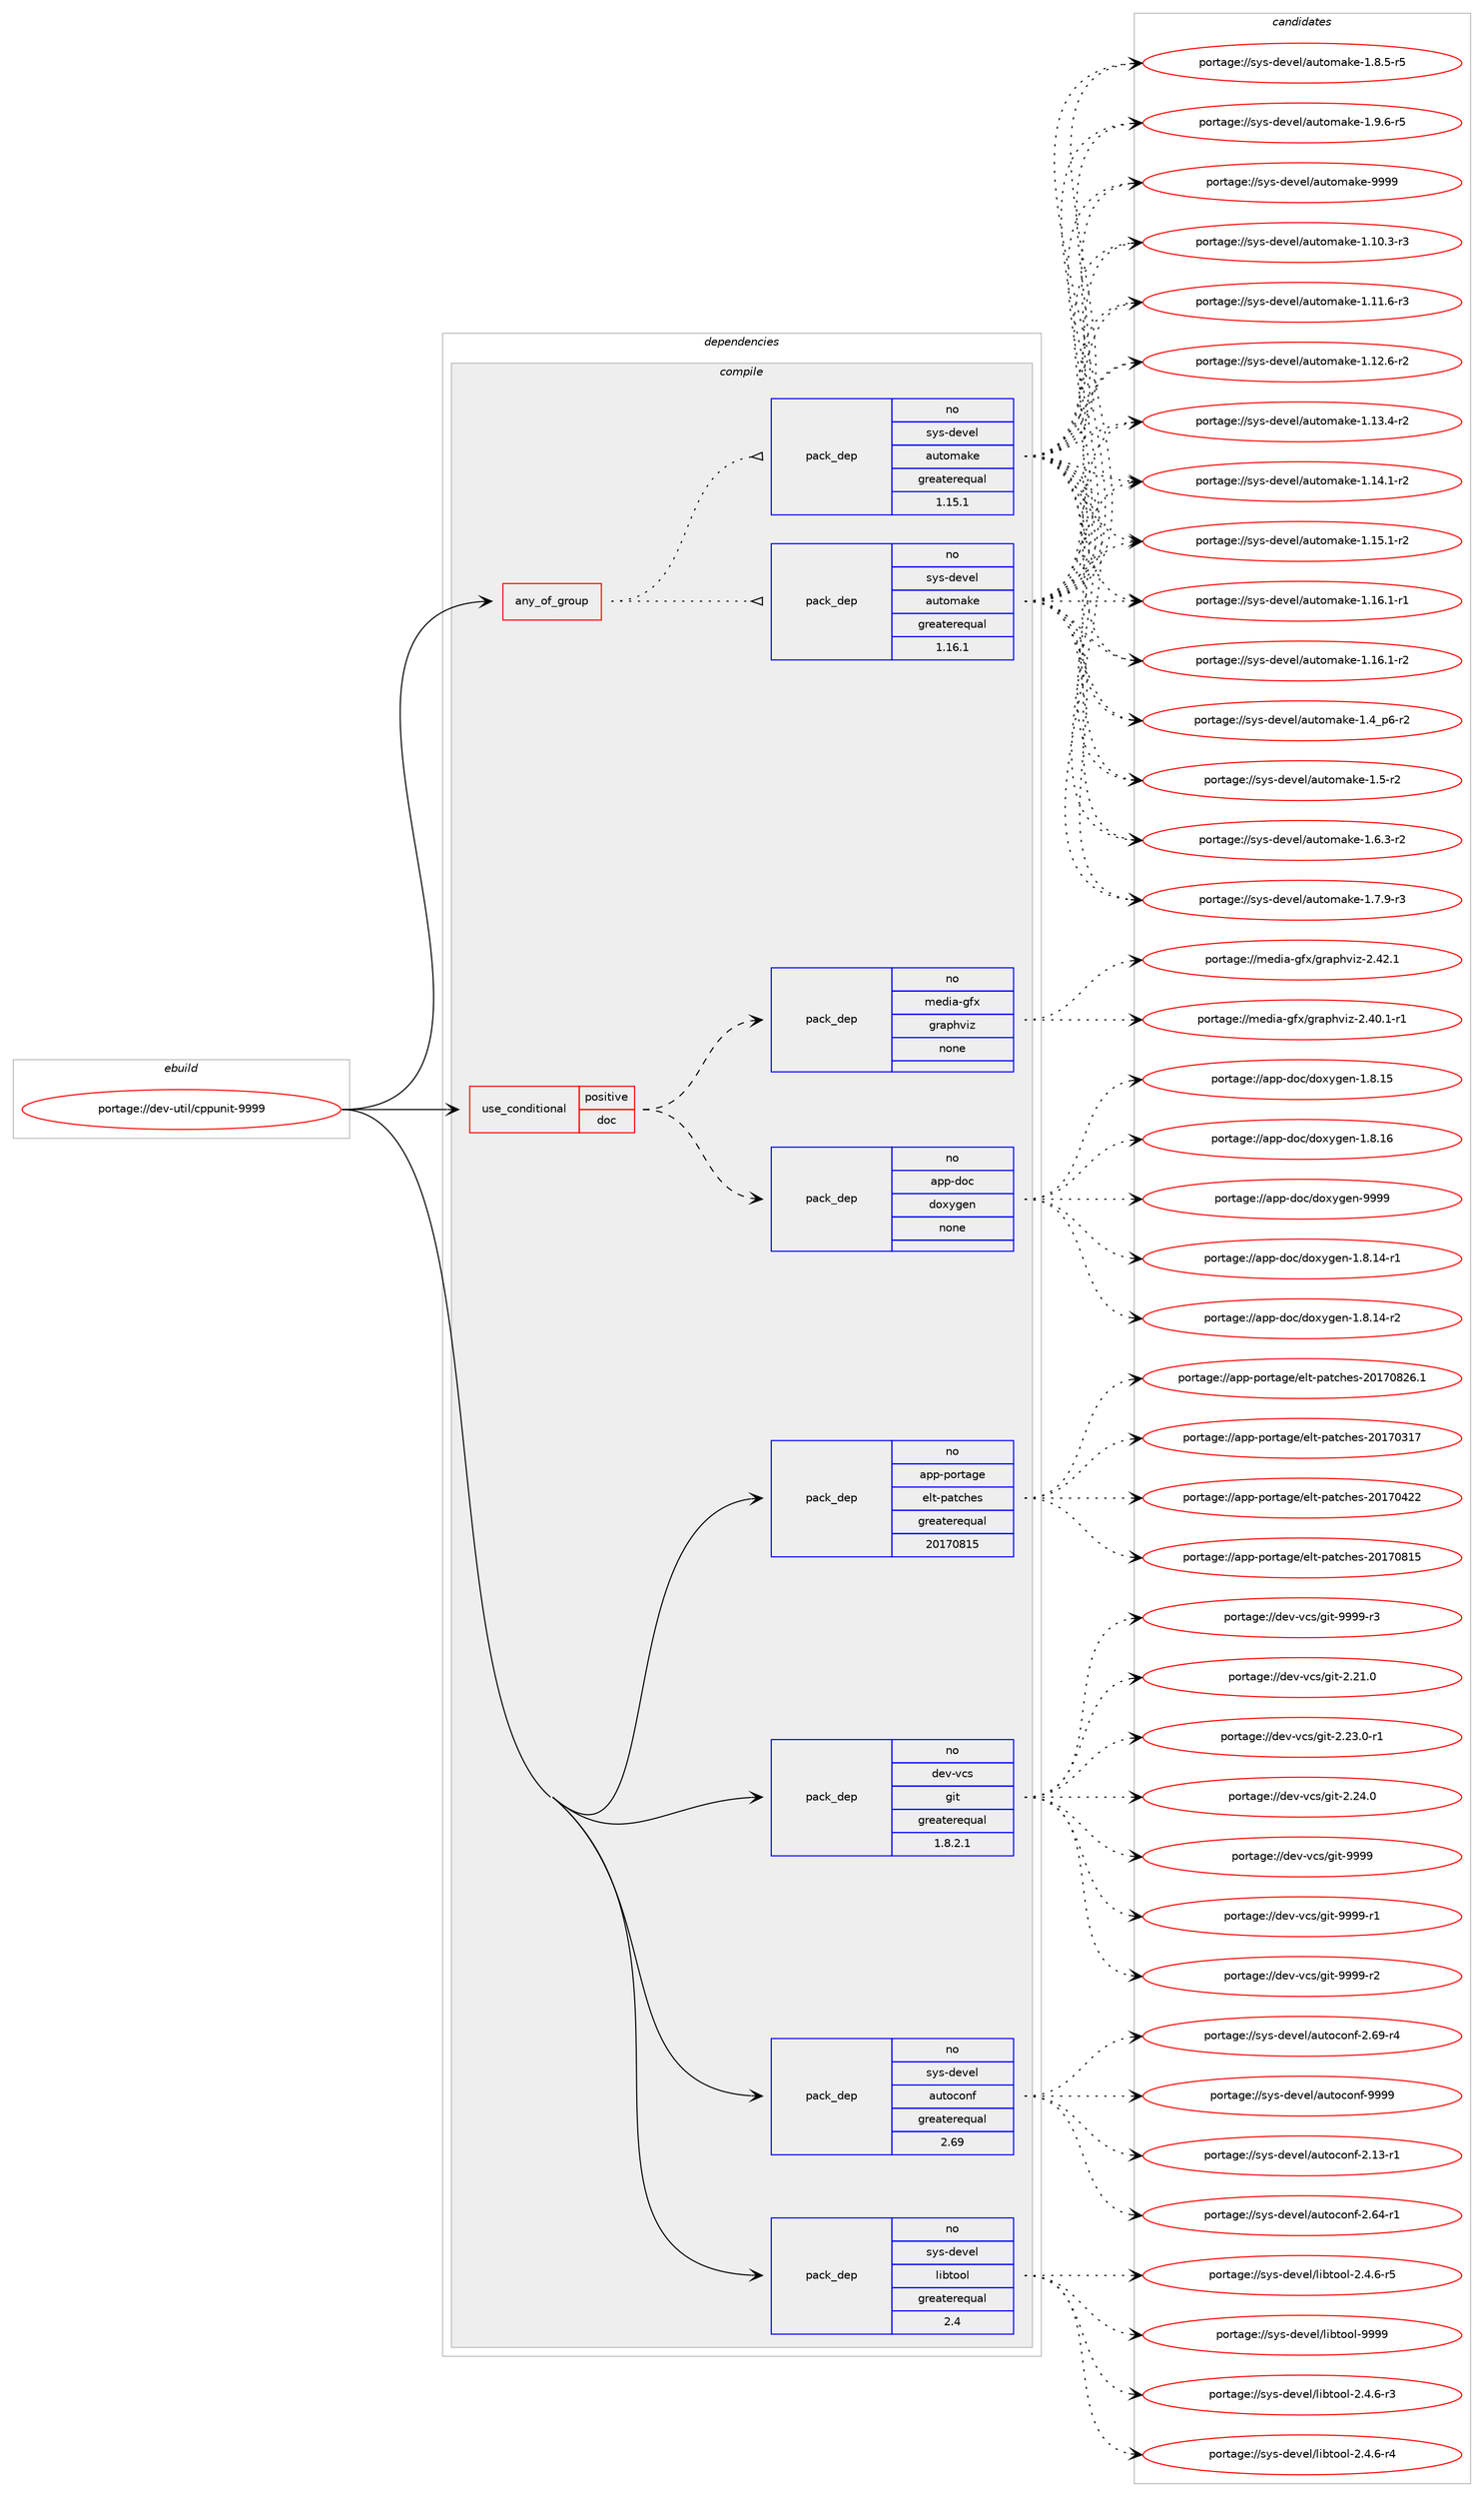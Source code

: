 digraph prolog {

# *************
# Graph options
# *************

newrank=true;
concentrate=true;
compound=true;
graph [rankdir=LR,fontname=Helvetica,fontsize=10,ranksep=1.5];#, ranksep=2.5, nodesep=0.2];
edge  [arrowhead=vee];
node  [fontname=Helvetica,fontsize=10];

# **********
# The ebuild
# **********

subgraph cluster_leftcol {
color=gray;
rank=same;
label=<<i>ebuild</i>>;
id [label="portage://dev-util/cppunit-9999", color=red, width=4, href="../dev-util/cppunit-9999.svg"];
}

# ****************
# The dependencies
# ****************

subgraph cluster_midcol {
color=gray;
label=<<i>dependencies</i>>;
subgraph cluster_compile {
fillcolor="#eeeeee";
style=filled;
label=<<i>compile</i>>;
subgraph any3564 {
dependency260630 [label=<<TABLE BORDER="0" CELLBORDER="1" CELLSPACING="0" CELLPADDING="4"><TR><TD CELLPADDING="10">any_of_group</TD></TR></TABLE>>, shape=none, color=red];subgraph pack186293 {
dependency260631 [label=<<TABLE BORDER="0" CELLBORDER="1" CELLSPACING="0" CELLPADDING="4" WIDTH="220"><TR><TD ROWSPAN="6" CELLPADDING="30">pack_dep</TD></TR><TR><TD WIDTH="110">no</TD></TR><TR><TD>sys-devel</TD></TR><TR><TD>automake</TD></TR><TR><TD>greaterequal</TD></TR><TR><TD>1.16.1</TD></TR></TABLE>>, shape=none, color=blue];
}
dependency260630:e -> dependency260631:w [weight=20,style="dotted",arrowhead="oinv"];
subgraph pack186294 {
dependency260632 [label=<<TABLE BORDER="0" CELLBORDER="1" CELLSPACING="0" CELLPADDING="4" WIDTH="220"><TR><TD ROWSPAN="6" CELLPADDING="30">pack_dep</TD></TR><TR><TD WIDTH="110">no</TD></TR><TR><TD>sys-devel</TD></TR><TR><TD>automake</TD></TR><TR><TD>greaterequal</TD></TR><TR><TD>1.15.1</TD></TR></TABLE>>, shape=none, color=blue];
}
dependency260630:e -> dependency260632:w [weight=20,style="dotted",arrowhead="oinv"];
}
id:e -> dependency260630:w [weight=20,style="solid",arrowhead="vee"];
subgraph cond70700 {
dependency260633 [label=<<TABLE BORDER="0" CELLBORDER="1" CELLSPACING="0" CELLPADDING="4"><TR><TD ROWSPAN="3" CELLPADDING="10">use_conditional</TD></TR><TR><TD>positive</TD></TR><TR><TD>doc</TD></TR></TABLE>>, shape=none, color=red];
subgraph pack186295 {
dependency260634 [label=<<TABLE BORDER="0" CELLBORDER="1" CELLSPACING="0" CELLPADDING="4" WIDTH="220"><TR><TD ROWSPAN="6" CELLPADDING="30">pack_dep</TD></TR><TR><TD WIDTH="110">no</TD></TR><TR><TD>app-doc</TD></TR><TR><TD>doxygen</TD></TR><TR><TD>none</TD></TR><TR><TD></TD></TR></TABLE>>, shape=none, color=blue];
}
dependency260633:e -> dependency260634:w [weight=20,style="dashed",arrowhead="vee"];
subgraph pack186296 {
dependency260635 [label=<<TABLE BORDER="0" CELLBORDER="1" CELLSPACING="0" CELLPADDING="4" WIDTH="220"><TR><TD ROWSPAN="6" CELLPADDING="30">pack_dep</TD></TR><TR><TD WIDTH="110">no</TD></TR><TR><TD>media-gfx</TD></TR><TR><TD>graphviz</TD></TR><TR><TD>none</TD></TR><TR><TD></TD></TR></TABLE>>, shape=none, color=blue];
}
dependency260633:e -> dependency260635:w [weight=20,style="dashed",arrowhead="vee"];
}
id:e -> dependency260633:w [weight=20,style="solid",arrowhead="vee"];
subgraph pack186297 {
dependency260636 [label=<<TABLE BORDER="0" CELLBORDER="1" CELLSPACING="0" CELLPADDING="4" WIDTH="220"><TR><TD ROWSPAN="6" CELLPADDING="30">pack_dep</TD></TR><TR><TD WIDTH="110">no</TD></TR><TR><TD>app-portage</TD></TR><TR><TD>elt-patches</TD></TR><TR><TD>greaterequal</TD></TR><TR><TD>20170815</TD></TR></TABLE>>, shape=none, color=blue];
}
id:e -> dependency260636:w [weight=20,style="solid",arrowhead="vee"];
subgraph pack186298 {
dependency260637 [label=<<TABLE BORDER="0" CELLBORDER="1" CELLSPACING="0" CELLPADDING="4" WIDTH="220"><TR><TD ROWSPAN="6" CELLPADDING="30">pack_dep</TD></TR><TR><TD WIDTH="110">no</TD></TR><TR><TD>dev-vcs</TD></TR><TR><TD>git</TD></TR><TR><TD>greaterequal</TD></TR><TR><TD>1.8.2.1</TD></TR></TABLE>>, shape=none, color=blue];
}
id:e -> dependency260637:w [weight=20,style="solid",arrowhead="vee"];
subgraph pack186299 {
dependency260638 [label=<<TABLE BORDER="0" CELLBORDER="1" CELLSPACING="0" CELLPADDING="4" WIDTH="220"><TR><TD ROWSPAN="6" CELLPADDING="30">pack_dep</TD></TR><TR><TD WIDTH="110">no</TD></TR><TR><TD>sys-devel</TD></TR><TR><TD>autoconf</TD></TR><TR><TD>greaterequal</TD></TR><TR><TD>2.69</TD></TR></TABLE>>, shape=none, color=blue];
}
id:e -> dependency260638:w [weight=20,style="solid",arrowhead="vee"];
subgraph pack186300 {
dependency260639 [label=<<TABLE BORDER="0" CELLBORDER="1" CELLSPACING="0" CELLPADDING="4" WIDTH="220"><TR><TD ROWSPAN="6" CELLPADDING="30">pack_dep</TD></TR><TR><TD WIDTH="110">no</TD></TR><TR><TD>sys-devel</TD></TR><TR><TD>libtool</TD></TR><TR><TD>greaterequal</TD></TR><TR><TD>2.4</TD></TR></TABLE>>, shape=none, color=blue];
}
id:e -> dependency260639:w [weight=20,style="solid",arrowhead="vee"];
}
subgraph cluster_compileandrun {
fillcolor="#eeeeee";
style=filled;
label=<<i>compile and run</i>>;
}
subgraph cluster_run {
fillcolor="#eeeeee";
style=filled;
label=<<i>run</i>>;
}
}

# **************
# The candidates
# **************

subgraph cluster_choices {
rank=same;
color=gray;
label=<<i>candidates</i>>;

subgraph choice186293 {
color=black;
nodesep=1;
choiceportage11512111545100101118101108479711711611110997107101454946494846514511451 [label="portage://sys-devel/automake-1.10.3-r3", color=red, width=4,href="../sys-devel/automake-1.10.3-r3.svg"];
choiceportage11512111545100101118101108479711711611110997107101454946494946544511451 [label="portage://sys-devel/automake-1.11.6-r3", color=red, width=4,href="../sys-devel/automake-1.11.6-r3.svg"];
choiceportage11512111545100101118101108479711711611110997107101454946495046544511450 [label="portage://sys-devel/automake-1.12.6-r2", color=red, width=4,href="../sys-devel/automake-1.12.6-r2.svg"];
choiceportage11512111545100101118101108479711711611110997107101454946495146524511450 [label="portage://sys-devel/automake-1.13.4-r2", color=red, width=4,href="../sys-devel/automake-1.13.4-r2.svg"];
choiceportage11512111545100101118101108479711711611110997107101454946495246494511450 [label="portage://sys-devel/automake-1.14.1-r2", color=red, width=4,href="../sys-devel/automake-1.14.1-r2.svg"];
choiceportage11512111545100101118101108479711711611110997107101454946495346494511450 [label="portage://sys-devel/automake-1.15.1-r2", color=red, width=4,href="../sys-devel/automake-1.15.1-r2.svg"];
choiceportage11512111545100101118101108479711711611110997107101454946495446494511449 [label="portage://sys-devel/automake-1.16.1-r1", color=red, width=4,href="../sys-devel/automake-1.16.1-r1.svg"];
choiceportage11512111545100101118101108479711711611110997107101454946495446494511450 [label="portage://sys-devel/automake-1.16.1-r2", color=red, width=4,href="../sys-devel/automake-1.16.1-r2.svg"];
choiceportage115121115451001011181011084797117116111109971071014549465295112544511450 [label="portage://sys-devel/automake-1.4_p6-r2", color=red, width=4,href="../sys-devel/automake-1.4_p6-r2.svg"];
choiceportage11512111545100101118101108479711711611110997107101454946534511450 [label="portage://sys-devel/automake-1.5-r2", color=red, width=4,href="../sys-devel/automake-1.5-r2.svg"];
choiceportage115121115451001011181011084797117116111109971071014549465446514511450 [label="portage://sys-devel/automake-1.6.3-r2", color=red, width=4,href="../sys-devel/automake-1.6.3-r2.svg"];
choiceportage115121115451001011181011084797117116111109971071014549465546574511451 [label="portage://sys-devel/automake-1.7.9-r3", color=red, width=4,href="../sys-devel/automake-1.7.9-r3.svg"];
choiceportage115121115451001011181011084797117116111109971071014549465646534511453 [label="portage://sys-devel/automake-1.8.5-r5", color=red, width=4,href="../sys-devel/automake-1.8.5-r5.svg"];
choiceportage115121115451001011181011084797117116111109971071014549465746544511453 [label="portage://sys-devel/automake-1.9.6-r5", color=red, width=4,href="../sys-devel/automake-1.9.6-r5.svg"];
choiceportage115121115451001011181011084797117116111109971071014557575757 [label="portage://sys-devel/automake-9999", color=red, width=4,href="../sys-devel/automake-9999.svg"];
dependency260631:e -> choiceportage11512111545100101118101108479711711611110997107101454946494846514511451:w [style=dotted,weight="100"];
dependency260631:e -> choiceportage11512111545100101118101108479711711611110997107101454946494946544511451:w [style=dotted,weight="100"];
dependency260631:e -> choiceportage11512111545100101118101108479711711611110997107101454946495046544511450:w [style=dotted,weight="100"];
dependency260631:e -> choiceportage11512111545100101118101108479711711611110997107101454946495146524511450:w [style=dotted,weight="100"];
dependency260631:e -> choiceportage11512111545100101118101108479711711611110997107101454946495246494511450:w [style=dotted,weight="100"];
dependency260631:e -> choiceportage11512111545100101118101108479711711611110997107101454946495346494511450:w [style=dotted,weight="100"];
dependency260631:e -> choiceportage11512111545100101118101108479711711611110997107101454946495446494511449:w [style=dotted,weight="100"];
dependency260631:e -> choiceportage11512111545100101118101108479711711611110997107101454946495446494511450:w [style=dotted,weight="100"];
dependency260631:e -> choiceportage115121115451001011181011084797117116111109971071014549465295112544511450:w [style=dotted,weight="100"];
dependency260631:e -> choiceportage11512111545100101118101108479711711611110997107101454946534511450:w [style=dotted,weight="100"];
dependency260631:e -> choiceportage115121115451001011181011084797117116111109971071014549465446514511450:w [style=dotted,weight="100"];
dependency260631:e -> choiceportage115121115451001011181011084797117116111109971071014549465546574511451:w [style=dotted,weight="100"];
dependency260631:e -> choiceportage115121115451001011181011084797117116111109971071014549465646534511453:w [style=dotted,weight="100"];
dependency260631:e -> choiceportage115121115451001011181011084797117116111109971071014549465746544511453:w [style=dotted,weight="100"];
dependency260631:e -> choiceportage115121115451001011181011084797117116111109971071014557575757:w [style=dotted,weight="100"];
}
subgraph choice186294 {
color=black;
nodesep=1;
choiceportage11512111545100101118101108479711711611110997107101454946494846514511451 [label="portage://sys-devel/automake-1.10.3-r3", color=red, width=4,href="../sys-devel/automake-1.10.3-r3.svg"];
choiceportage11512111545100101118101108479711711611110997107101454946494946544511451 [label="portage://sys-devel/automake-1.11.6-r3", color=red, width=4,href="../sys-devel/automake-1.11.6-r3.svg"];
choiceportage11512111545100101118101108479711711611110997107101454946495046544511450 [label="portage://sys-devel/automake-1.12.6-r2", color=red, width=4,href="../sys-devel/automake-1.12.6-r2.svg"];
choiceportage11512111545100101118101108479711711611110997107101454946495146524511450 [label="portage://sys-devel/automake-1.13.4-r2", color=red, width=4,href="../sys-devel/automake-1.13.4-r2.svg"];
choiceportage11512111545100101118101108479711711611110997107101454946495246494511450 [label="portage://sys-devel/automake-1.14.1-r2", color=red, width=4,href="../sys-devel/automake-1.14.1-r2.svg"];
choiceportage11512111545100101118101108479711711611110997107101454946495346494511450 [label="portage://sys-devel/automake-1.15.1-r2", color=red, width=4,href="../sys-devel/automake-1.15.1-r2.svg"];
choiceportage11512111545100101118101108479711711611110997107101454946495446494511449 [label="portage://sys-devel/automake-1.16.1-r1", color=red, width=4,href="../sys-devel/automake-1.16.1-r1.svg"];
choiceportage11512111545100101118101108479711711611110997107101454946495446494511450 [label="portage://sys-devel/automake-1.16.1-r2", color=red, width=4,href="../sys-devel/automake-1.16.1-r2.svg"];
choiceportage115121115451001011181011084797117116111109971071014549465295112544511450 [label="portage://sys-devel/automake-1.4_p6-r2", color=red, width=4,href="../sys-devel/automake-1.4_p6-r2.svg"];
choiceportage11512111545100101118101108479711711611110997107101454946534511450 [label="portage://sys-devel/automake-1.5-r2", color=red, width=4,href="../sys-devel/automake-1.5-r2.svg"];
choiceportage115121115451001011181011084797117116111109971071014549465446514511450 [label="portage://sys-devel/automake-1.6.3-r2", color=red, width=4,href="../sys-devel/automake-1.6.3-r2.svg"];
choiceportage115121115451001011181011084797117116111109971071014549465546574511451 [label="portage://sys-devel/automake-1.7.9-r3", color=red, width=4,href="../sys-devel/automake-1.7.9-r3.svg"];
choiceportage115121115451001011181011084797117116111109971071014549465646534511453 [label="portage://sys-devel/automake-1.8.5-r5", color=red, width=4,href="../sys-devel/automake-1.8.5-r5.svg"];
choiceportage115121115451001011181011084797117116111109971071014549465746544511453 [label="portage://sys-devel/automake-1.9.6-r5", color=red, width=4,href="../sys-devel/automake-1.9.6-r5.svg"];
choiceportage115121115451001011181011084797117116111109971071014557575757 [label="portage://sys-devel/automake-9999", color=red, width=4,href="../sys-devel/automake-9999.svg"];
dependency260632:e -> choiceportage11512111545100101118101108479711711611110997107101454946494846514511451:w [style=dotted,weight="100"];
dependency260632:e -> choiceportage11512111545100101118101108479711711611110997107101454946494946544511451:w [style=dotted,weight="100"];
dependency260632:e -> choiceportage11512111545100101118101108479711711611110997107101454946495046544511450:w [style=dotted,weight="100"];
dependency260632:e -> choiceportage11512111545100101118101108479711711611110997107101454946495146524511450:w [style=dotted,weight="100"];
dependency260632:e -> choiceportage11512111545100101118101108479711711611110997107101454946495246494511450:w [style=dotted,weight="100"];
dependency260632:e -> choiceportage11512111545100101118101108479711711611110997107101454946495346494511450:w [style=dotted,weight="100"];
dependency260632:e -> choiceportage11512111545100101118101108479711711611110997107101454946495446494511449:w [style=dotted,weight="100"];
dependency260632:e -> choiceportage11512111545100101118101108479711711611110997107101454946495446494511450:w [style=dotted,weight="100"];
dependency260632:e -> choiceportage115121115451001011181011084797117116111109971071014549465295112544511450:w [style=dotted,weight="100"];
dependency260632:e -> choiceportage11512111545100101118101108479711711611110997107101454946534511450:w [style=dotted,weight="100"];
dependency260632:e -> choiceportage115121115451001011181011084797117116111109971071014549465446514511450:w [style=dotted,weight="100"];
dependency260632:e -> choiceportage115121115451001011181011084797117116111109971071014549465546574511451:w [style=dotted,weight="100"];
dependency260632:e -> choiceportage115121115451001011181011084797117116111109971071014549465646534511453:w [style=dotted,weight="100"];
dependency260632:e -> choiceportage115121115451001011181011084797117116111109971071014549465746544511453:w [style=dotted,weight="100"];
dependency260632:e -> choiceportage115121115451001011181011084797117116111109971071014557575757:w [style=dotted,weight="100"];
}
subgraph choice186295 {
color=black;
nodesep=1;
choiceportage97112112451001119947100111120121103101110454946564649524511449 [label="portage://app-doc/doxygen-1.8.14-r1", color=red, width=4,href="../app-doc/doxygen-1.8.14-r1.svg"];
choiceportage97112112451001119947100111120121103101110454946564649524511450 [label="portage://app-doc/doxygen-1.8.14-r2", color=red, width=4,href="../app-doc/doxygen-1.8.14-r2.svg"];
choiceportage9711211245100111994710011112012110310111045494656464953 [label="portage://app-doc/doxygen-1.8.15", color=red, width=4,href="../app-doc/doxygen-1.8.15.svg"];
choiceportage9711211245100111994710011112012110310111045494656464954 [label="portage://app-doc/doxygen-1.8.16", color=red, width=4,href="../app-doc/doxygen-1.8.16.svg"];
choiceportage971121124510011199471001111201211031011104557575757 [label="portage://app-doc/doxygen-9999", color=red, width=4,href="../app-doc/doxygen-9999.svg"];
dependency260634:e -> choiceportage97112112451001119947100111120121103101110454946564649524511449:w [style=dotted,weight="100"];
dependency260634:e -> choiceportage97112112451001119947100111120121103101110454946564649524511450:w [style=dotted,weight="100"];
dependency260634:e -> choiceportage9711211245100111994710011112012110310111045494656464953:w [style=dotted,weight="100"];
dependency260634:e -> choiceportage9711211245100111994710011112012110310111045494656464954:w [style=dotted,weight="100"];
dependency260634:e -> choiceportage971121124510011199471001111201211031011104557575757:w [style=dotted,weight="100"];
}
subgraph choice186296 {
color=black;
nodesep=1;
choiceportage10910110010597451031021204710311497112104118105122455046524846494511449 [label="portage://media-gfx/graphviz-2.40.1-r1", color=red, width=4,href="../media-gfx/graphviz-2.40.1-r1.svg"];
choiceportage1091011001059745103102120471031149711210411810512245504652504649 [label="portage://media-gfx/graphviz-2.42.1", color=red, width=4,href="../media-gfx/graphviz-2.42.1.svg"];
dependency260635:e -> choiceportage10910110010597451031021204710311497112104118105122455046524846494511449:w [style=dotted,weight="100"];
dependency260635:e -> choiceportage1091011001059745103102120471031149711210411810512245504652504649:w [style=dotted,weight="100"];
}
subgraph choice186297 {
color=black;
nodesep=1;
choiceportage97112112451121111141169710310147101108116451129711699104101115455048495548514955 [label="portage://app-portage/elt-patches-20170317", color=red, width=4,href="../app-portage/elt-patches-20170317.svg"];
choiceportage97112112451121111141169710310147101108116451129711699104101115455048495548525050 [label="portage://app-portage/elt-patches-20170422", color=red, width=4,href="../app-portage/elt-patches-20170422.svg"];
choiceportage97112112451121111141169710310147101108116451129711699104101115455048495548564953 [label="portage://app-portage/elt-patches-20170815", color=red, width=4,href="../app-portage/elt-patches-20170815.svg"];
choiceportage971121124511211111411697103101471011081164511297116991041011154550484955485650544649 [label="portage://app-portage/elt-patches-20170826.1", color=red, width=4,href="../app-portage/elt-patches-20170826.1.svg"];
dependency260636:e -> choiceportage97112112451121111141169710310147101108116451129711699104101115455048495548514955:w [style=dotted,weight="100"];
dependency260636:e -> choiceportage97112112451121111141169710310147101108116451129711699104101115455048495548525050:w [style=dotted,weight="100"];
dependency260636:e -> choiceportage97112112451121111141169710310147101108116451129711699104101115455048495548564953:w [style=dotted,weight="100"];
dependency260636:e -> choiceportage971121124511211111411697103101471011081164511297116991041011154550484955485650544649:w [style=dotted,weight="100"];
}
subgraph choice186298 {
color=black;
nodesep=1;
choiceportage10010111845118991154710310511645504650494648 [label="portage://dev-vcs/git-2.21.0", color=red, width=4,href="../dev-vcs/git-2.21.0.svg"];
choiceportage100101118451189911547103105116455046505146484511449 [label="portage://dev-vcs/git-2.23.0-r1", color=red, width=4,href="../dev-vcs/git-2.23.0-r1.svg"];
choiceportage10010111845118991154710310511645504650524648 [label="portage://dev-vcs/git-2.24.0", color=red, width=4,href="../dev-vcs/git-2.24.0.svg"];
choiceportage1001011184511899115471031051164557575757 [label="portage://dev-vcs/git-9999", color=red, width=4,href="../dev-vcs/git-9999.svg"];
choiceportage10010111845118991154710310511645575757574511449 [label="portage://dev-vcs/git-9999-r1", color=red, width=4,href="../dev-vcs/git-9999-r1.svg"];
choiceportage10010111845118991154710310511645575757574511450 [label="portage://dev-vcs/git-9999-r2", color=red, width=4,href="../dev-vcs/git-9999-r2.svg"];
choiceportage10010111845118991154710310511645575757574511451 [label="portage://dev-vcs/git-9999-r3", color=red, width=4,href="../dev-vcs/git-9999-r3.svg"];
dependency260637:e -> choiceportage10010111845118991154710310511645504650494648:w [style=dotted,weight="100"];
dependency260637:e -> choiceportage100101118451189911547103105116455046505146484511449:w [style=dotted,weight="100"];
dependency260637:e -> choiceportage10010111845118991154710310511645504650524648:w [style=dotted,weight="100"];
dependency260637:e -> choiceportage1001011184511899115471031051164557575757:w [style=dotted,weight="100"];
dependency260637:e -> choiceportage10010111845118991154710310511645575757574511449:w [style=dotted,weight="100"];
dependency260637:e -> choiceportage10010111845118991154710310511645575757574511450:w [style=dotted,weight="100"];
dependency260637:e -> choiceportage10010111845118991154710310511645575757574511451:w [style=dotted,weight="100"];
}
subgraph choice186299 {
color=black;
nodesep=1;
choiceportage1151211154510010111810110847971171161119911111010245504649514511449 [label="portage://sys-devel/autoconf-2.13-r1", color=red, width=4,href="../sys-devel/autoconf-2.13-r1.svg"];
choiceportage1151211154510010111810110847971171161119911111010245504654524511449 [label="portage://sys-devel/autoconf-2.64-r1", color=red, width=4,href="../sys-devel/autoconf-2.64-r1.svg"];
choiceportage1151211154510010111810110847971171161119911111010245504654574511452 [label="portage://sys-devel/autoconf-2.69-r4", color=red, width=4,href="../sys-devel/autoconf-2.69-r4.svg"];
choiceportage115121115451001011181011084797117116111991111101024557575757 [label="portage://sys-devel/autoconf-9999", color=red, width=4,href="../sys-devel/autoconf-9999.svg"];
dependency260638:e -> choiceportage1151211154510010111810110847971171161119911111010245504649514511449:w [style=dotted,weight="100"];
dependency260638:e -> choiceportage1151211154510010111810110847971171161119911111010245504654524511449:w [style=dotted,weight="100"];
dependency260638:e -> choiceportage1151211154510010111810110847971171161119911111010245504654574511452:w [style=dotted,weight="100"];
dependency260638:e -> choiceportage115121115451001011181011084797117116111991111101024557575757:w [style=dotted,weight="100"];
}
subgraph choice186300 {
color=black;
nodesep=1;
choiceportage1151211154510010111810110847108105981161111111084550465246544511451 [label="portage://sys-devel/libtool-2.4.6-r3", color=red, width=4,href="../sys-devel/libtool-2.4.6-r3.svg"];
choiceportage1151211154510010111810110847108105981161111111084550465246544511452 [label="portage://sys-devel/libtool-2.4.6-r4", color=red, width=4,href="../sys-devel/libtool-2.4.6-r4.svg"];
choiceportage1151211154510010111810110847108105981161111111084550465246544511453 [label="portage://sys-devel/libtool-2.4.6-r5", color=red, width=4,href="../sys-devel/libtool-2.4.6-r5.svg"];
choiceportage1151211154510010111810110847108105981161111111084557575757 [label="portage://sys-devel/libtool-9999", color=red, width=4,href="../sys-devel/libtool-9999.svg"];
dependency260639:e -> choiceportage1151211154510010111810110847108105981161111111084550465246544511451:w [style=dotted,weight="100"];
dependency260639:e -> choiceportage1151211154510010111810110847108105981161111111084550465246544511452:w [style=dotted,weight="100"];
dependency260639:e -> choiceportage1151211154510010111810110847108105981161111111084550465246544511453:w [style=dotted,weight="100"];
dependency260639:e -> choiceportage1151211154510010111810110847108105981161111111084557575757:w [style=dotted,weight="100"];
}
}

}
